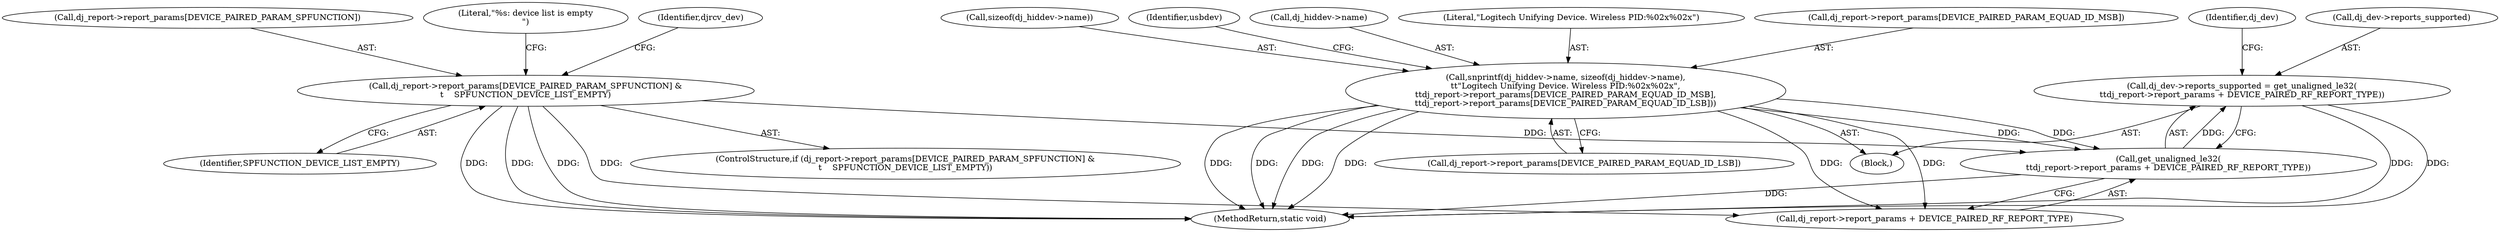 digraph "0_linux_ad3e14d7c5268c2e24477c6ef54bbdf88add5d36_0@integer" {
"1000280" [label="(Call,dj_dev->reports_supported = get_unaligned_le32(\n\t\tdj_report->report_params + DEVICE_PAIRED_RF_REPORT_TYPE))"];
"1000284" [label="(Call,get_unaligned_le32(\n\t\tdj_report->report_params + DEVICE_PAIRED_RF_REPORT_TYPE))"];
"1000217" [label="(Call,snprintf(dj_hiddev->name, sizeof(dj_hiddev->name),\n\t\t\"Logitech Unifying Device. Wireless PID:%02x%02x\",\n\t\tdj_report->report_params[DEVICE_PAIRED_PARAM_EQUAD_ID_MSB],\n\t\tdj_report->report_params[DEVICE_PAIRED_PARAM_EQUAD_ID_LSB]))"];
"1000131" [label="(Call,dj_report->report_params[DEVICE_PAIRED_PARAM_SPFUNCTION] &\n\t    SPFUNCTION_DEVICE_LIST_EMPTY)"];
"1000280" [label="(Call,dj_dev->reports_supported = get_unaligned_le32(\n\t\tdj_report->report_params + DEVICE_PAIRED_RF_REPORT_TYPE))"];
"1000284" [label="(Call,get_unaligned_le32(\n\t\tdj_report->report_params + DEVICE_PAIRED_RF_REPORT_TYPE))"];
"1000292" [label="(Identifier,dj_dev)"];
"1000221" [label="(Call,sizeof(dj_hiddev->name))"];
"1000132" [label="(Call,dj_report->report_params[DEVICE_PAIRED_PARAM_SPFUNCTION])"];
"1000140" [label="(Literal,\"%s: device list is empty\n\")"];
"1000281" [label="(Call,dj_dev->reports_supported)"];
"1000130" [label="(ControlStructure,if (dj_report->report_params[DEVICE_PAIRED_PARAM_SPFUNCTION] &\n\t    SPFUNCTION_DEVICE_LIST_EMPTY))"];
"1000237" [label="(Identifier,usbdev)"];
"1000137" [label="(Identifier,SPFUNCTION_DEVICE_LIST_EMPTY)"];
"1000231" [label="(Call,dj_report->report_params[DEVICE_PAIRED_PARAM_EQUAD_ID_LSB])"];
"1000151" [label="(Identifier,djrcv_dev)"];
"1000131" [label="(Call,dj_report->report_params[DEVICE_PAIRED_PARAM_SPFUNCTION] &\n\t    SPFUNCTION_DEVICE_LIST_EMPTY)"];
"1000218" [label="(Call,dj_hiddev->name)"];
"1000225" [label="(Literal,\"Logitech Unifying Device. Wireless PID:%02x%02x\")"];
"1000106" [label="(Block,)"];
"1000349" [label="(MethodReturn,static void)"];
"1000217" [label="(Call,snprintf(dj_hiddev->name, sizeof(dj_hiddev->name),\n\t\t\"Logitech Unifying Device. Wireless PID:%02x%02x\",\n\t\tdj_report->report_params[DEVICE_PAIRED_PARAM_EQUAD_ID_MSB],\n\t\tdj_report->report_params[DEVICE_PAIRED_PARAM_EQUAD_ID_LSB]))"];
"1000285" [label="(Call,dj_report->report_params + DEVICE_PAIRED_RF_REPORT_TYPE)"];
"1000226" [label="(Call,dj_report->report_params[DEVICE_PAIRED_PARAM_EQUAD_ID_MSB])"];
"1000280" -> "1000106"  [label="AST: "];
"1000280" -> "1000284"  [label="CFG: "];
"1000281" -> "1000280"  [label="AST: "];
"1000284" -> "1000280"  [label="AST: "];
"1000292" -> "1000280"  [label="CFG: "];
"1000280" -> "1000349"  [label="DDG: "];
"1000280" -> "1000349"  [label="DDG: "];
"1000284" -> "1000280"  [label="DDG: "];
"1000284" -> "1000285"  [label="CFG: "];
"1000285" -> "1000284"  [label="AST: "];
"1000284" -> "1000349"  [label="DDG: "];
"1000217" -> "1000284"  [label="DDG: "];
"1000217" -> "1000284"  [label="DDG: "];
"1000131" -> "1000284"  [label="DDG: "];
"1000217" -> "1000106"  [label="AST: "];
"1000217" -> "1000231"  [label="CFG: "];
"1000218" -> "1000217"  [label="AST: "];
"1000221" -> "1000217"  [label="AST: "];
"1000225" -> "1000217"  [label="AST: "];
"1000226" -> "1000217"  [label="AST: "];
"1000231" -> "1000217"  [label="AST: "];
"1000237" -> "1000217"  [label="CFG: "];
"1000217" -> "1000349"  [label="DDG: "];
"1000217" -> "1000349"  [label="DDG: "];
"1000217" -> "1000349"  [label="DDG: "];
"1000217" -> "1000349"  [label="DDG: "];
"1000217" -> "1000285"  [label="DDG: "];
"1000217" -> "1000285"  [label="DDG: "];
"1000131" -> "1000130"  [label="AST: "];
"1000131" -> "1000137"  [label="CFG: "];
"1000132" -> "1000131"  [label="AST: "];
"1000137" -> "1000131"  [label="AST: "];
"1000140" -> "1000131"  [label="CFG: "];
"1000151" -> "1000131"  [label="CFG: "];
"1000131" -> "1000349"  [label="DDG: "];
"1000131" -> "1000349"  [label="DDG: "];
"1000131" -> "1000349"  [label="DDG: "];
"1000131" -> "1000285"  [label="DDG: "];
}

